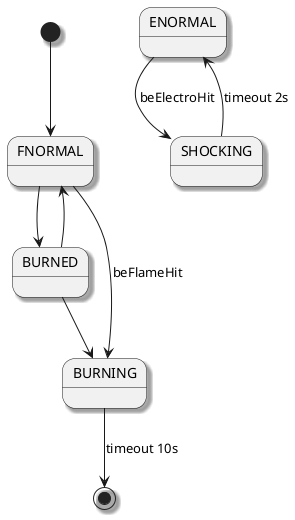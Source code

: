 @startuml

skinparam shadowing true

[*] --> FNORMAL
FNORMAL --> BURNED
FNORMAL --> BURNING : beFlameHit
BURNED --> FNORMAL
BURNED --> BURNING
BURNING --> [*] : timeout 10s

ENORMAL --> SHOCKING : beElectroHit
SHOCKING --> ENORMAL : timeout 2s

@enduml

